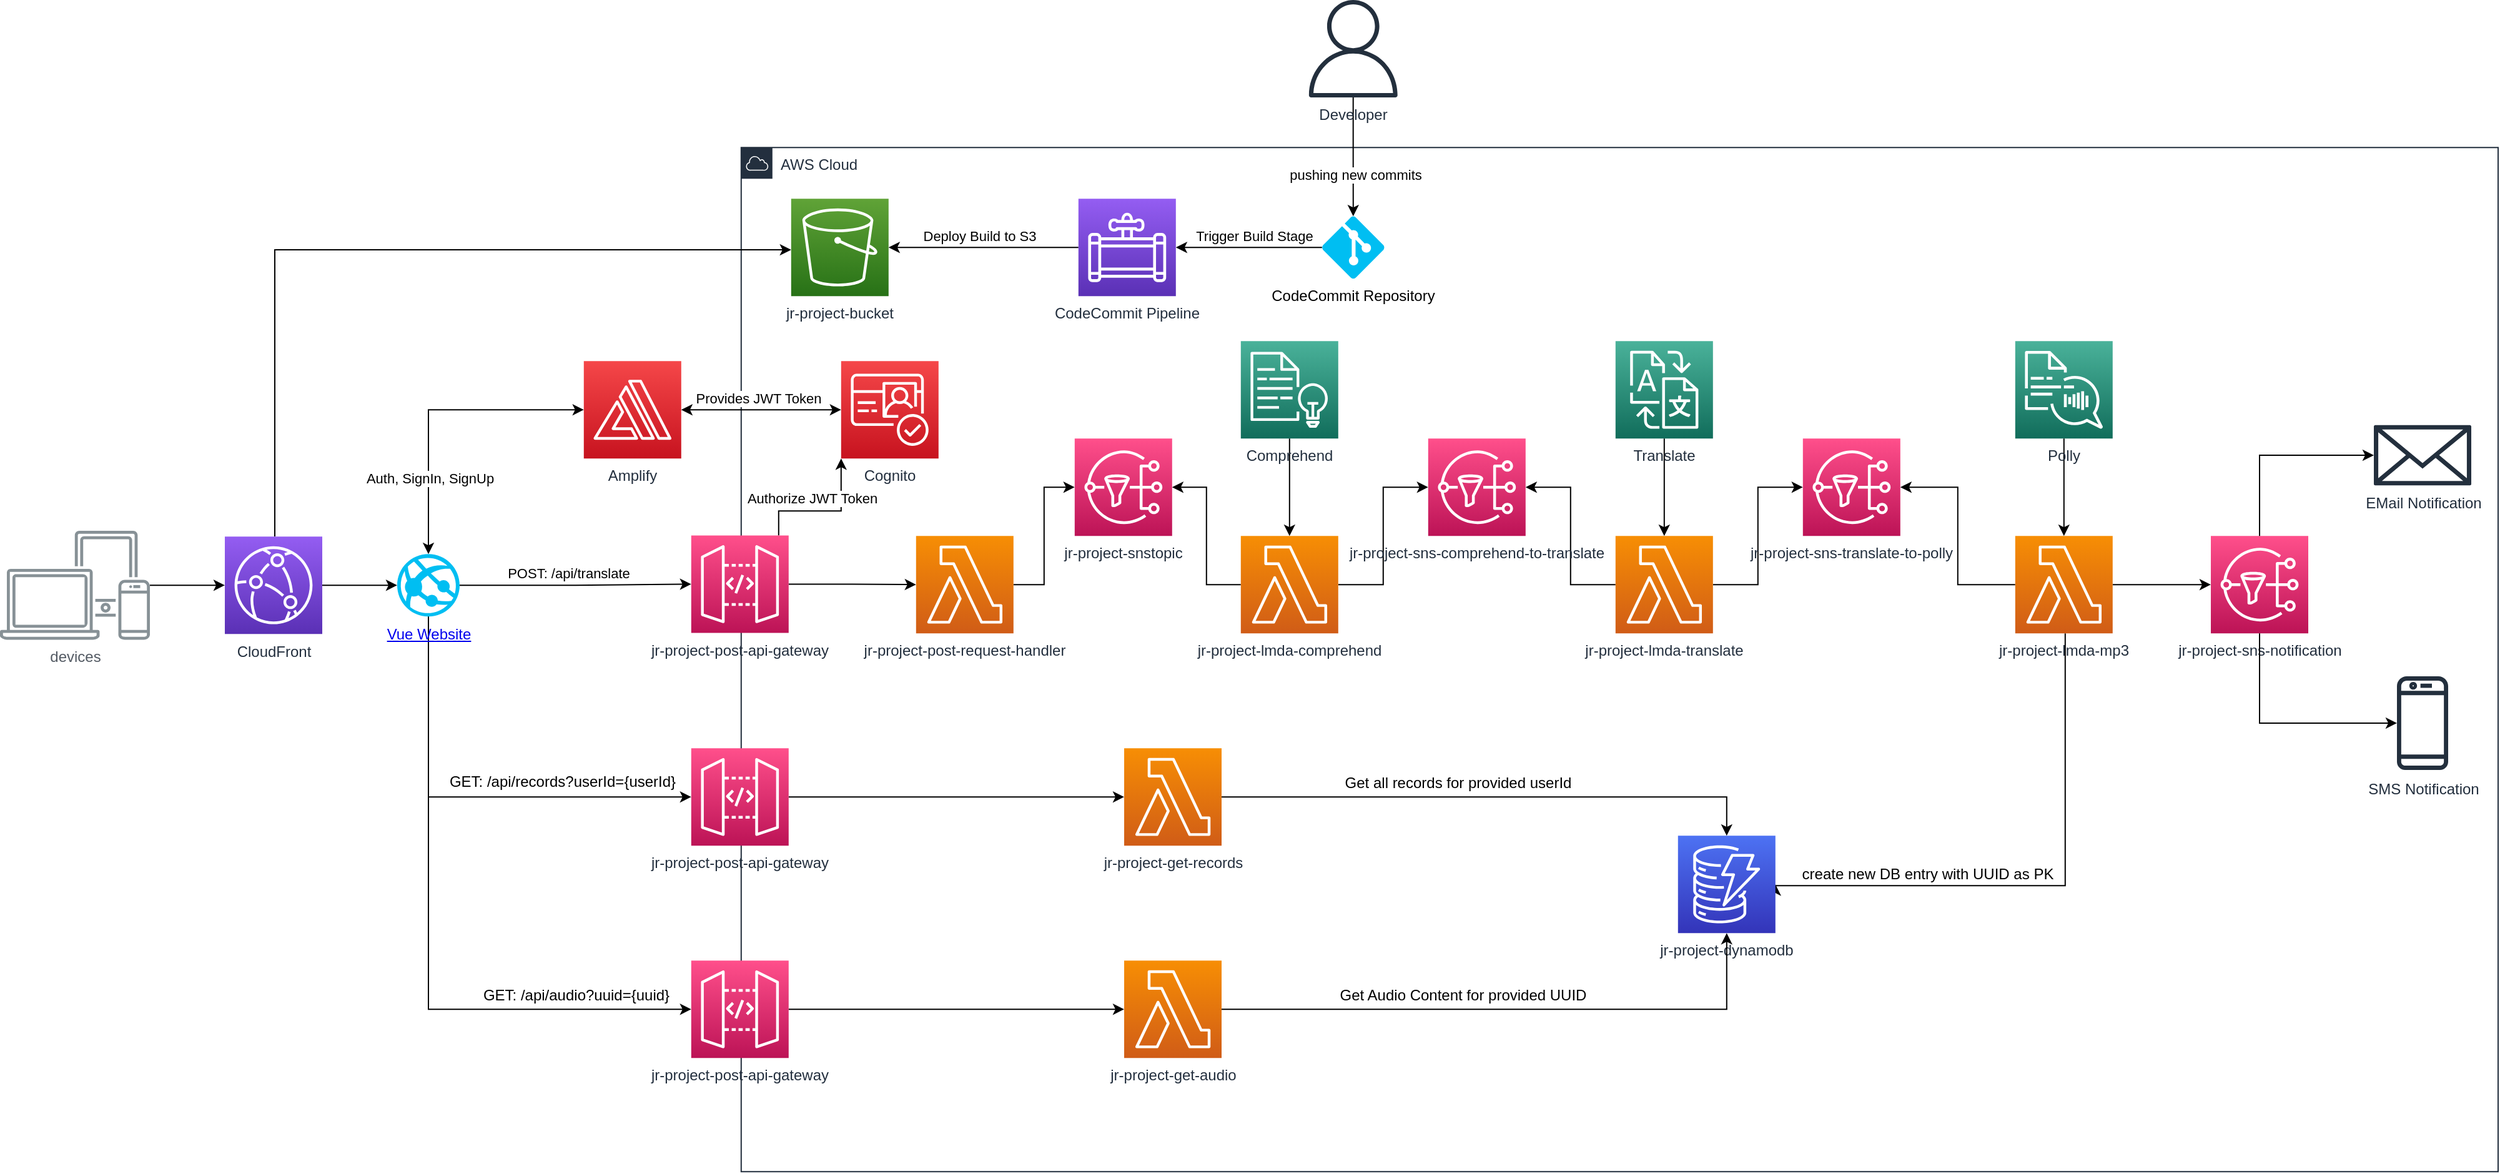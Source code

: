 <mxfile version="20.5.3"><diagram id="UdAuu3Pb5mOq8c-XjTp7" name="Page-1"><mxGraphModel dx="2066" dy="1048" grid="1" gridSize="10" guides="1" tooltips="1" connect="1" arrows="1" fold="1" page="1" pageScale="1" pageWidth="1169" pageHeight="1654" math="0" shadow="0"><root><mxCell id="0"/><mxCell id="1" parent="0"/><mxCell id="KyVEOi-CxRcdTxVNI0Lf-21" style="edgeStyle=orthogonalEdgeStyle;rounded=0;orthogonalLoop=1;jettySize=auto;html=1;" edge="1" parent="1" source="KyVEOi-CxRcdTxVNI0Lf-3" target="KyVEOi-CxRcdTxVNI0Lf-13"><mxGeometry relative="1" as="geometry"/></mxCell><mxCell id="KyVEOi-CxRcdTxVNI0Lf-3" value="devices" style="sketch=0;outlineConnect=0;gradientColor=none;fontColor=#545B64;strokeColor=none;fillColor=#879196;dashed=0;verticalLabelPosition=bottom;verticalAlign=top;align=center;html=1;fontSize=12;fontStyle=0;aspect=fixed;shape=mxgraph.aws4.illustration_devices;pointerEvents=1" vertex="1" parent="1"><mxGeometry x="30" y="434.8" width="120" height="87.6" as="geometry"/></mxCell><mxCell id="KyVEOi-CxRcdTxVNI0Lf-4" value="AWS Cloud" style="points=[[0,0],[0.25,0],[0.5,0],[0.75,0],[1,0],[1,0.25],[1,0.5],[1,0.75],[1,1],[0.75,1],[0.5,1],[0.25,1],[0,1],[0,0.75],[0,0.5],[0,0.25]];outlineConnect=0;gradientColor=none;html=1;whiteSpace=wrap;fontSize=12;fontStyle=0;container=1;pointerEvents=0;collapsible=0;recursiveResize=0;shape=mxgraph.aws4.group;grIcon=mxgraph.aws4.group_aws_cloud;strokeColor=#232F3E;fillColor=none;verticalAlign=top;align=left;spacingLeft=30;fontColor=#232F3E;dashed=0;" vertex="1" parent="1"><mxGeometry x="623.4" y="128.1" width="1406.6" height="820" as="geometry"/></mxCell><mxCell id="KyVEOi-CxRcdTxVNI0Lf-17" value="jr-project-bucket" style="sketch=0;points=[[0,0,0],[0.25,0,0],[0.5,0,0],[0.75,0,0],[1,0,0],[0,1,0],[0.25,1,0],[0.5,1,0],[0.75,1,0],[1,1,0],[0,0.25,0],[0,0.5,0],[0,0.75,0],[1,0.25,0],[1,0.5,0],[1,0.75,0]];outlineConnect=0;fontColor=#232F3E;gradientColor=#60A337;gradientDirection=north;fillColor=#277116;strokeColor=#ffffff;dashed=0;verticalLabelPosition=bottom;verticalAlign=top;align=center;html=1;fontSize=12;fontStyle=0;aspect=fixed;shape=mxgraph.aws4.resourceIcon;resIcon=mxgraph.aws4.s3;" vertex="1" parent="KyVEOi-CxRcdTxVNI0Lf-4"><mxGeometry x="40" y="41" width="78" height="78" as="geometry"/></mxCell><mxCell id="KyVEOi-CxRcdTxVNI0Lf-24" style="edgeStyle=orthogonalEdgeStyle;rounded=0;orthogonalLoop=1;jettySize=auto;html=1;" edge="1" parent="KyVEOi-CxRcdTxVNI0Lf-4" source="KyVEOi-CxRcdTxVNI0Lf-16" target="KyVEOi-CxRcdTxVNI0Lf-15"><mxGeometry relative="1" as="geometry"/></mxCell><mxCell id="KyVEOi-CxRcdTxVNI0Lf-40" value="Trigger Build Stage" style="edgeLabel;html=1;align=center;verticalAlign=middle;resizable=0;points=[];" vertex="1" connectable="0" parent="KyVEOi-CxRcdTxVNI0Lf-24"><mxGeometry x="0.111" relative="1" as="geometry"><mxPoint x="10" y="-9" as="offset"/></mxGeometry></mxCell><mxCell id="KyVEOi-CxRcdTxVNI0Lf-16" value="CodeCommit Repository&lt;br&gt;" style="verticalLabelPosition=bottom;html=1;verticalAlign=top;align=center;strokeColor=none;fillColor=#00BEF2;shape=mxgraph.azure.git_repository;" vertex="1" parent="KyVEOi-CxRcdTxVNI0Lf-4"><mxGeometry x="465" y="55" width="50" height="50" as="geometry"/></mxCell><mxCell id="KyVEOi-CxRcdTxVNI0Lf-26" style="edgeStyle=orthogonalEdgeStyle;rounded=0;orthogonalLoop=1;jettySize=auto;html=1;" edge="1" parent="KyVEOi-CxRcdTxVNI0Lf-4" source="KyVEOi-CxRcdTxVNI0Lf-15" target="KyVEOi-CxRcdTxVNI0Lf-17"><mxGeometry relative="1" as="geometry"/></mxCell><mxCell id="KyVEOi-CxRcdTxVNI0Lf-41" value="Deploy Build to S3" style="edgeLabel;html=1;align=center;verticalAlign=middle;resizable=0;points=[];" vertex="1" connectable="0" parent="KyVEOi-CxRcdTxVNI0Lf-26"><mxGeometry x="0.171" relative="1" as="geometry"><mxPoint x="9" y="-9" as="offset"/></mxGeometry></mxCell><mxCell id="KyVEOi-CxRcdTxVNI0Lf-15" value="CodeCommit Pipeline" style="sketch=0;points=[[0,0,0],[0.25,0,0],[0.5,0,0],[0.75,0,0],[1,0,0],[0,1,0],[0.25,1,0],[0.5,1,0],[0.75,1,0],[1,1,0],[0,0.25,0],[0,0.5,0],[0,0.75,0],[1,0.25,0],[1,0.5,0],[1,0.75,0]];outlineConnect=0;fontColor=#232F3E;gradientColor=#945DF2;gradientDirection=north;fillColor=#5A30B5;strokeColor=#ffffff;dashed=0;verticalLabelPosition=bottom;verticalAlign=top;align=center;html=1;fontSize=12;fontStyle=0;aspect=fixed;shape=mxgraph.aws4.resourceIcon;resIcon=mxgraph.aws4.data_pipeline;" vertex="1" parent="KyVEOi-CxRcdTxVNI0Lf-4"><mxGeometry x="270" y="41" width="78" height="78" as="geometry"/></mxCell><mxCell id="KyVEOi-CxRcdTxVNI0Lf-14" value="Cognito" style="sketch=0;points=[[0,0,0],[0.25,0,0],[0.5,0,0],[0.75,0,0],[1,0,0],[0,1,0],[0.25,1,0],[0.5,1,0],[0.75,1,0],[1,1,0],[0,0.25,0],[0,0.5,0],[0,0.75,0],[1,0.25,0],[1,0.5,0],[1,0.75,0]];outlineConnect=0;fontColor=#232F3E;gradientColor=#F54749;gradientDirection=north;fillColor=#C7131F;strokeColor=#ffffff;dashed=0;verticalLabelPosition=bottom;verticalAlign=top;align=center;html=1;fontSize=12;fontStyle=0;aspect=fixed;shape=mxgraph.aws4.resourceIcon;resIcon=mxgraph.aws4.cognito;" vertex="1" parent="KyVEOi-CxRcdTxVNI0Lf-4"><mxGeometry x="80" y="171" width="78" height="78" as="geometry"/></mxCell><mxCell id="KyVEOi-CxRcdTxVNI0Lf-42" style="edgeStyle=orthogonalEdgeStyle;rounded=0;orthogonalLoop=1;jettySize=auto;html=1;entryX=0;entryY=0.5;entryDx=0;entryDy=0;entryPerimeter=0;strokeColor=default;fontFamily=Helvetica;fontSize=12;startArrow=none;startFill=0;" edge="1" parent="KyVEOi-CxRcdTxVNI0Lf-4" source="KyVEOi-CxRcdTxVNI0Lf-7" target="KyVEOi-CxRcdTxVNI0Lf-6"><mxGeometry relative="1" as="geometry"/></mxCell><mxCell id="KyVEOi-CxRcdTxVNI0Lf-7" value="jr-project-post-request-handler" style="sketch=0;points=[[0,0,0],[0.25,0,0],[0.5,0,0],[0.75,0,0],[1,0,0],[0,1,0],[0.25,1,0],[0.5,1,0],[0.75,1,0],[1,1,0],[0,0.25,0],[0,0.5,0],[0,0.75,0],[1,0.25,0],[1,0.5,0],[1,0.75,0]];outlineConnect=0;fontColor=#232F3E;gradientColor=#F78E04;gradientDirection=north;fillColor=#D05C17;strokeColor=#ffffff;dashed=0;verticalLabelPosition=bottom;verticalAlign=top;align=center;html=1;fontSize=12;fontStyle=0;aspect=fixed;shape=mxgraph.aws4.resourceIcon;resIcon=mxgraph.aws4.lambda;" vertex="1" parent="KyVEOi-CxRcdTxVNI0Lf-4"><mxGeometry x="140" y="311" width="78" height="78" as="geometry"/></mxCell><mxCell id="KyVEOi-CxRcdTxVNI0Lf-44" style="edgeStyle=orthogonalEdgeStyle;rounded=0;orthogonalLoop=1;jettySize=auto;html=1;strokeColor=default;fontFamily=Helvetica;fontSize=12;startArrow=classic;startFill=1;endArrow=none;endFill=0;" edge="1" parent="KyVEOi-CxRcdTxVNI0Lf-4" source="KyVEOi-CxRcdTxVNI0Lf-6" target="KyVEOi-CxRcdTxVNI0Lf-43"><mxGeometry relative="1" as="geometry"/></mxCell><mxCell id="KyVEOi-CxRcdTxVNI0Lf-6" value="jr-project-snstopic" style="sketch=0;points=[[0,0,0],[0.25,0,0],[0.5,0,0],[0.75,0,0],[1,0,0],[0,1,0],[0.25,1,0],[0.5,1,0],[0.75,1,0],[1,1,0],[0,0.25,0],[0,0.5,0],[0,0.75,0],[1,0.25,0],[1,0.5,0],[1,0.75,0]];outlineConnect=0;fontColor=#232F3E;gradientColor=#FF4F8B;gradientDirection=north;fillColor=#BC1356;strokeColor=#ffffff;dashed=0;verticalLabelPosition=bottom;verticalAlign=top;align=center;html=1;fontSize=12;fontStyle=0;aspect=fixed;shape=mxgraph.aws4.resourceIcon;resIcon=mxgraph.aws4.sns;" vertex="1" parent="KyVEOi-CxRcdTxVNI0Lf-4"><mxGeometry x="267" y="233" width="78" height="78" as="geometry"/></mxCell><mxCell id="KyVEOi-CxRcdTxVNI0Lf-46" style="edgeStyle=orthogonalEdgeStyle;rounded=0;orthogonalLoop=1;jettySize=auto;html=1;entryX=0;entryY=0.5;entryDx=0;entryDy=0;entryPerimeter=0;strokeColor=default;fontFamily=Helvetica;fontSize=12;startArrow=none;startFill=0;" edge="1" parent="KyVEOi-CxRcdTxVNI0Lf-4" source="KyVEOi-CxRcdTxVNI0Lf-43" target="KyVEOi-CxRcdTxVNI0Lf-45"><mxGeometry relative="1" as="geometry"/></mxCell><mxCell id="KyVEOi-CxRcdTxVNI0Lf-43" value="jr-project-lmda-comprehend" style="sketch=0;points=[[0,0,0],[0.25,0,0],[0.5,0,0],[0.75,0,0],[1,0,0],[0,1,0],[0.25,1,0],[0.5,1,0],[0.75,1,0],[1,1,0],[0,0.25,0],[0,0.5,0],[0,0.75,0],[1,0.25,0],[1,0.5,0],[1,0.75,0]];outlineConnect=0;fontColor=#232F3E;gradientColor=#F78E04;gradientDirection=north;fillColor=#D05C17;strokeColor=#ffffff;dashed=0;verticalLabelPosition=bottom;verticalAlign=top;align=center;html=1;fontSize=12;fontStyle=0;aspect=fixed;shape=mxgraph.aws4.resourceIcon;resIcon=mxgraph.aws4.lambda;" vertex="1" parent="KyVEOi-CxRcdTxVNI0Lf-4"><mxGeometry x="400" y="311" width="78" height="78" as="geometry"/></mxCell><mxCell id="KyVEOi-CxRcdTxVNI0Lf-48" style="edgeStyle=orthogonalEdgeStyle;rounded=0;orthogonalLoop=1;jettySize=auto;html=1;entryX=0;entryY=0.5;entryDx=0;entryDy=0;entryPerimeter=0;strokeColor=default;fontFamily=Helvetica;fontSize=12;startArrow=classic;startFill=1;endArrow=none;endFill=0;" edge="1" parent="KyVEOi-CxRcdTxVNI0Lf-4" source="KyVEOi-CxRcdTxVNI0Lf-45" target="KyVEOi-CxRcdTxVNI0Lf-47"><mxGeometry relative="1" as="geometry"/></mxCell><mxCell id="KyVEOi-CxRcdTxVNI0Lf-45" value="jr-project-sns-comprehend-to-translate" style="sketch=0;points=[[0,0,0],[0.25,0,0],[0.5,0,0],[0.75,0,0],[1,0,0],[0,1,0],[0.25,1,0],[0.5,1,0],[0.75,1,0],[1,1,0],[0,0.25,0],[0,0.5,0],[0,0.75,0],[1,0.25,0],[1,0.5,0],[1,0.75,0]];outlineConnect=0;fontColor=#232F3E;gradientColor=#FF4F8B;gradientDirection=north;fillColor=#BC1356;strokeColor=#ffffff;dashed=0;verticalLabelPosition=bottom;verticalAlign=top;align=center;html=1;fontSize=12;fontStyle=0;aspect=fixed;shape=mxgraph.aws4.resourceIcon;resIcon=mxgraph.aws4.sns;" vertex="1" parent="KyVEOi-CxRcdTxVNI0Lf-4"><mxGeometry x="550" y="233" width="78" height="78" as="geometry"/></mxCell><mxCell id="KyVEOi-CxRcdTxVNI0Lf-50" style="edgeStyle=orthogonalEdgeStyle;rounded=0;orthogonalLoop=1;jettySize=auto;html=1;strokeColor=default;fontFamily=Helvetica;fontSize=12;startArrow=none;startFill=0;" edge="1" parent="KyVEOi-CxRcdTxVNI0Lf-4" source="KyVEOi-CxRcdTxVNI0Lf-47" target="KyVEOi-CxRcdTxVNI0Lf-49"><mxGeometry relative="1" as="geometry"/></mxCell><mxCell id="KyVEOi-CxRcdTxVNI0Lf-47" value="jr-project-lmda-translate" style="sketch=0;points=[[0,0,0],[0.25,0,0],[0.5,0,0],[0.75,0,0],[1,0,0],[0,1,0],[0.25,1,0],[0.5,1,0],[0.75,1,0],[1,1,0],[0,0.25,0],[0,0.5,0],[0,0.75,0],[1,0.25,0],[1,0.5,0],[1,0.75,0]];outlineConnect=0;fontColor=#232F3E;gradientColor=#F78E04;gradientDirection=north;fillColor=#D05C17;strokeColor=#ffffff;dashed=0;verticalLabelPosition=bottom;verticalAlign=top;align=center;html=1;fontSize=12;fontStyle=0;aspect=fixed;shape=mxgraph.aws4.resourceIcon;resIcon=mxgraph.aws4.lambda;" vertex="1" parent="KyVEOi-CxRcdTxVNI0Lf-4"><mxGeometry x="700" y="311" width="78" height="78" as="geometry"/></mxCell><mxCell id="KyVEOi-CxRcdTxVNI0Lf-53" style="edgeStyle=orthogonalEdgeStyle;rounded=0;orthogonalLoop=1;jettySize=auto;html=1;entryX=0;entryY=0.5;entryDx=0;entryDy=0;entryPerimeter=0;strokeColor=default;fontFamily=Helvetica;fontSize=12;startArrow=classic;startFill=1;endArrow=none;endFill=0;" edge="1" parent="KyVEOi-CxRcdTxVNI0Lf-4" source="KyVEOi-CxRcdTxVNI0Lf-49" target="KyVEOi-CxRcdTxVNI0Lf-52"><mxGeometry relative="1" as="geometry"/></mxCell><mxCell id="KyVEOi-CxRcdTxVNI0Lf-49" value="jr-project-sns-translate-to-polly" style="sketch=0;points=[[0,0,0],[0.25,0,0],[0.5,0,0],[0.75,0,0],[1,0,0],[0,1,0],[0.25,1,0],[0.5,1,0],[0.75,1,0],[1,1,0],[0,0.25,0],[0,0.5,0],[0,0.75,0],[1,0.25,0],[1,0.5,0],[1,0.75,0]];outlineConnect=0;fontColor=#232F3E;gradientColor=#FF4F8B;gradientDirection=north;fillColor=#BC1356;strokeColor=#ffffff;dashed=0;verticalLabelPosition=bottom;verticalAlign=top;align=center;html=1;fontSize=12;fontStyle=0;aspect=fixed;shape=mxgraph.aws4.resourceIcon;resIcon=mxgraph.aws4.sns;" vertex="1" parent="KyVEOi-CxRcdTxVNI0Lf-4"><mxGeometry x="850" y="233" width="78" height="78" as="geometry"/></mxCell><mxCell id="KyVEOi-CxRcdTxVNI0Lf-57" style="edgeStyle=orthogonalEdgeStyle;rounded=0;orthogonalLoop=1;jettySize=auto;html=1;entryX=1;entryY=0.5;entryDx=0;entryDy=0;entryPerimeter=0;strokeColor=default;fontFamily=Helvetica;fontSize=12;startArrow=none;startFill=0;" edge="1" parent="KyVEOi-CxRcdTxVNI0Lf-4" source="KyVEOi-CxRcdTxVNI0Lf-52" target="KyVEOi-CxRcdTxVNI0Lf-8"><mxGeometry relative="1" as="geometry"><Array as="points"><mxPoint x="1060" y="591"/></Array></mxGeometry></mxCell><mxCell id="KyVEOi-CxRcdTxVNI0Lf-58" value="create new DB entry with UUID as PK" style="edgeLabel;html=1;align=center;verticalAlign=middle;resizable=0;points=[];fontSize=12;fontFamily=Helvetica;" vertex="1" connectable="0" parent="KyVEOi-CxRcdTxVNI0Lf-57"><mxGeometry x="0.36" y="-1" relative="1" as="geometry"><mxPoint x="-17" y="-8" as="offset"/></mxGeometry></mxCell><mxCell id="KyVEOi-CxRcdTxVNI0Lf-123" style="edgeStyle=orthogonalEdgeStyle;rounded=0;orthogonalLoop=1;jettySize=auto;html=1;strokeColor=default;fontFamily=Helvetica;fontSize=12;startArrow=none;startFill=0;endArrow=classic;endFill=1;" edge="1" parent="KyVEOi-CxRcdTxVNI0Lf-4" source="KyVEOi-CxRcdTxVNI0Lf-52" target="KyVEOi-CxRcdTxVNI0Lf-118"><mxGeometry relative="1" as="geometry"/></mxCell><mxCell id="KyVEOi-CxRcdTxVNI0Lf-52" value="jr-project-lmda-mp3" style="sketch=0;points=[[0,0,0],[0.25,0,0],[0.5,0,0],[0.75,0,0],[1,0,0],[0,1,0],[0.25,1,0],[0.5,1,0],[0.75,1,0],[1,1,0],[0,0.25,0],[0,0.5,0],[0,0.75,0],[1,0.25,0],[1,0.5,0],[1,0.75,0]];outlineConnect=0;fontColor=#232F3E;gradientColor=#F78E04;gradientDirection=north;fillColor=#D05C17;strokeColor=#ffffff;dashed=0;verticalLabelPosition=bottom;verticalAlign=top;align=center;html=1;fontSize=12;fontStyle=0;aspect=fixed;shape=mxgraph.aws4.resourceIcon;resIcon=mxgraph.aws4.lambda;" vertex="1" parent="KyVEOi-CxRcdTxVNI0Lf-4"><mxGeometry x="1020" y="311" width="78" height="78" as="geometry"/></mxCell><mxCell id="KyVEOi-CxRcdTxVNI0Lf-8" value="jr-project-dynamodb" style="sketch=0;points=[[0,0,0],[0.25,0,0],[0.5,0,0],[0.75,0,0],[1,0,0],[0,1,0],[0.25,1,0],[0.5,1,0],[0.75,1,0],[1,1,0],[0,0.25,0],[0,0.5,0],[0,0.75,0],[1,0.25,0],[1,0.5,0],[1,0.75,0]];outlineConnect=0;fontColor=#232F3E;gradientColor=#4D72F3;gradientDirection=north;fillColor=#3334B9;strokeColor=#ffffff;dashed=0;verticalLabelPosition=bottom;verticalAlign=top;align=center;html=1;fontSize=12;fontStyle=0;aspect=fixed;shape=mxgraph.aws4.resourceIcon;resIcon=mxgraph.aws4.dynamodb;" vertex="1" parent="KyVEOi-CxRcdTxVNI0Lf-4"><mxGeometry x="750" y="551" width="78" height="78" as="geometry"/></mxCell><mxCell id="KyVEOi-CxRcdTxVNI0Lf-56" style="edgeStyle=orthogonalEdgeStyle;rounded=0;orthogonalLoop=1;jettySize=auto;html=1;strokeColor=default;fontFamily=Helvetica;fontSize=12;startArrow=none;startFill=0;" edge="1" parent="KyVEOi-CxRcdTxVNI0Lf-4" source="KyVEOi-CxRcdTxVNI0Lf-11" target="KyVEOi-CxRcdTxVNI0Lf-52"><mxGeometry relative="1" as="geometry"/></mxCell><mxCell id="KyVEOi-CxRcdTxVNI0Lf-11" value="Polly" style="sketch=0;points=[[0,0,0],[0.25,0,0],[0.5,0,0],[0.75,0,0],[1,0,0],[0,1,0],[0.25,1,0],[0.5,1,0],[0.75,1,0],[1,1,0],[0,0.25,0],[0,0.5,0],[0,0.75,0],[1,0.25,0],[1,0.5,0],[1,0.75,0]];outlineConnect=0;fontColor=#232F3E;gradientColor=#4AB29A;gradientDirection=north;fillColor=#116D5B;strokeColor=#ffffff;dashed=0;verticalLabelPosition=bottom;verticalAlign=top;align=center;html=1;fontSize=12;fontStyle=0;aspect=fixed;shape=mxgraph.aws4.resourceIcon;resIcon=mxgraph.aws4.polly;" vertex="1" parent="KyVEOi-CxRcdTxVNI0Lf-4"><mxGeometry x="1020" y="155" width="78" height="78" as="geometry"/></mxCell><mxCell id="KyVEOi-CxRcdTxVNI0Lf-55" style="edgeStyle=orthogonalEdgeStyle;rounded=0;orthogonalLoop=1;jettySize=auto;html=1;strokeColor=default;fontFamily=Helvetica;fontSize=12;startArrow=none;startFill=0;" edge="1" parent="KyVEOi-CxRcdTxVNI0Lf-4" source="KyVEOi-CxRcdTxVNI0Lf-12" target="KyVEOi-CxRcdTxVNI0Lf-47"><mxGeometry relative="1" as="geometry"/></mxCell><mxCell id="KyVEOi-CxRcdTxVNI0Lf-12" value="Translate" style="sketch=0;points=[[0,0,0],[0.25,0,0],[0.5,0,0],[0.75,0,0],[1,0,0],[0,1,0],[0.25,1,0],[0.5,1,0],[0.75,1,0],[1,1,0],[0,0.25,0],[0,0.5,0],[0,0.75,0],[1,0.25,0],[1,0.5,0],[1,0.75,0]];outlineConnect=0;fontColor=#232F3E;gradientColor=#4AB29A;gradientDirection=north;fillColor=#116D5B;strokeColor=#ffffff;dashed=0;verticalLabelPosition=bottom;verticalAlign=top;align=center;html=1;fontSize=12;fontStyle=0;aspect=fixed;shape=mxgraph.aws4.resourceIcon;resIcon=mxgraph.aws4.translate;" vertex="1" parent="KyVEOi-CxRcdTxVNI0Lf-4"><mxGeometry x="700" y="155" width="78" height="78" as="geometry"/></mxCell><mxCell id="KyVEOi-CxRcdTxVNI0Lf-54" style="edgeStyle=orthogonalEdgeStyle;rounded=0;orthogonalLoop=1;jettySize=auto;html=1;strokeColor=default;fontFamily=Helvetica;fontSize=12;startArrow=none;startFill=0;" edge="1" parent="KyVEOi-CxRcdTxVNI0Lf-4" source="KyVEOi-CxRcdTxVNI0Lf-10" target="KyVEOi-CxRcdTxVNI0Lf-43"><mxGeometry relative="1" as="geometry"/></mxCell><mxCell id="KyVEOi-CxRcdTxVNI0Lf-10" value="Comprehend" style="sketch=0;points=[[0,0,0],[0.25,0,0],[0.5,0,0],[0.75,0,0],[1,0,0],[0,1,0],[0.25,1,0],[0.5,1,0],[0.75,1,0],[1,1,0],[0,0.25,0],[0,0.5,0],[0,0.75,0],[1,0.25,0],[1,0.5,0],[1,0.75,0]];outlineConnect=0;fontColor=#232F3E;gradientColor=#4AB29A;gradientDirection=north;fillColor=#116D5B;strokeColor=#ffffff;dashed=0;verticalLabelPosition=bottom;verticalAlign=top;align=center;html=1;fontSize=12;fontStyle=0;aspect=fixed;shape=mxgraph.aws4.resourceIcon;resIcon=mxgraph.aws4.comprehend;" vertex="1" parent="KyVEOi-CxRcdTxVNI0Lf-4"><mxGeometry x="400" y="155" width="78" height="78" as="geometry"/></mxCell><mxCell id="KyVEOi-CxRcdTxVNI0Lf-116" style="edgeStyle=orthogonalEdgeStyle;rounded=0;orthogonalLoop=1;jettySize=auto;html=1;entryX=0;entryY=0.5;entryDx=0;entryDy=0;entryPerimeter=0;strokeColor=default;fontFamily=Helvetica;fontSize=12;startArrow=none;startFill=0;" edge="1" parent="KyVEOi-CxRcdTxVNI0Lf-4" source="KyVEOi-CxRcdTxVNI0Lf-59" target="KyVEOi-CxRcdTxVNI0Lf-110"><mxGeometry relative="1" as="geometry"/></mxCell><mxCell id="KyVEOi-CxRcdTxVNI0Lf-59" value="jr-project-post-api-gateway" style="sketch=0;points=[[0,0,0],[0.25,0,0],[0.5,0,0],[0.75,0,0],[1,0,0],[0,1,0],[0.25,1,0],[0.5,1,0],[0.75,1,0],[1,1,0],[0,0.25,0],[0,0.5,0],[0,0.75,0],[1,0.25,0],[1,0.5,0],[1,0.75,0]];outlineConnect=0;fontColor=#232F3E;gradientColor=#FF4F8B;gradientDirection=north;fillColor=#BC1356;strokeColor=#ffffff;dashed=0;verticalLabelPosition=bottom;verticalAlign=top;align=center;html=1;fontSize=12;fontStyle=0;aspect=fixed;shape=mxgraph.aws4.resourceIcon;resIcon=mxgraph.aws4.api_gateway;" vertex="1" parent="KyVEOi-CxRcdTxVNI0Lf-4"><mxGeometry x="-40" y="481" width="78" height="78" as="geometry"/></mxCell><mxCell id="KyVEOi-CxRcdTxVNI0Lf-117" style="edgeStyle=orthogonalEdgeStyle;rounded=0;orthogonalLoop=1;jettySize=auto;html=1;entryX=0;entryY=0.5;entryDx=0;entryDy=0;entryPerimeter=0;strokeColor=default;fontFamily=Helvetica;fontSize=12;startArrow=none;startFill=0;" edge="1" parent="KyVEOi-CxRcdTxVNI0Lf-4" source="KyVEOi-CxRcdTxVNI0Lf-61" target="KyVEOi-CxRcdTxVNI0Lf-111"><mxGeometry relative="1" as="geometry"/></mxCell><mxCell id="KyVEOi-CxRcdTxVNI0Lf-61" value="jr-project-post-api-gateway" style="sketch=0;points=[[0,0,0],[0.25,0,0],[0.5,0,0],[0.75,0,0],[1,0,0],[0,1,0],[0.25,1,0],[0.5,1,0],[0.75,1,0],[1,1,0],[0,0.25,0],[0,0.5,0],[0,0.75,0],[1,0.25,0],[1,0.5,0],[1,0.75,0]];outlineConnect=0;fontColor=#232F3E;gradientColor=#FF4F8B;gradientDirection=north;fillColor=#BC1356;strokeColor=#ffffff;dashed=0;verticalLabelPosition=bottom;verticalAlign=top;align=center;html=1;fontSize=12;fontStyle=0;aspect=fixed;shape=mxgraph.aws4.resourceIcon;resIcon=mxgraph.aws4.api_gateway;" vertex="1" parent="KyVEOi-CxRcdTxVNI0Lf-4"><mxGeometry x="-40" y="651" width="78" height="78" as="geometry"/></mxCell><mxCell id="KyVEOi-CxRcdTxVNI0Lf-112" style="edgeStyle=orthogonalEdgeStyle;rounded=0;orthogonalLoop=1;jettySize=auto;html=1;entryX=0.5;entryY=0;entryDx=0;entryDy=0;entryPerimeter=0;strokeColor=default;fontFamily=Helvetica;fontSize=12;startArrow=none;startFill=0;" edge="1" parent="KyVEOi-CxRcdTxVNI0Lf-4" source="KyVEOi-CxRcdTxVNI0Lf-110" target="KyVEOi-CxRcdTxVNI0Lf-8"><mxGeometry relative="1" as="geometry"/></mxCell><mxCell id="KyVEOi-CxRcdTxVNI0Lf-114" value="Get all records for provided userId" style="edgeLabel;html=1;align=center;verticalAlign=middle;resizable=0;points=[];fontSize=12;fontFamily=Helvetica;" vertex="1" connectable="0" parent="KyVEOi-CxRcdTxVNI0Lf-112"><mxGeometry x="-0.118" y="2" relative="1" as="geometry"><mxPoint x="-3" y="-9" as="offset"/></mxGeometry></mxCell><mxCell id="KyVEOi-CxRcdTxVNI0Lf-110" value="jr-project-get-records" style="sketch=0;points=[[0,0,0],[0.25,0,0],[0.5,0,0],[0.75,0,0],[1,0,0],[0,1,0],[0.25,1,0],[0.5,1,0],[0.75,1,0],[1,1,0],[0,0.25,0],[0,0.5,0],[0,0.75,0],[1,0.25,0],[1,0.5,0],[1,0.75,0]];outlineConnect=0;fontColor=#232F3E;gradientColor=#F78E04;gradientDirection=north;fillColor=#D05C17;strokeColor=#ffffff;dashed=0;verticalLabelPosition=bottom;verticalAlign=top;align=center;html=1;fontSize=12;fontStyle=0;aspect=fixed;shape=mxgraph.aws4.resourceIcon;resIcon=mxgraph.aws4.lambda;" vertex="1" parent="KyVEOi-CxRcdTxVNI0Lf-4"><mxGeometry x="306.6" y="481" width="78" height="78" as="geometry"/></mxCell><mxCell id="KyVEOi-CxRcdTxVNI0Lf-113" style="edgeStyle=orthogonalEdgeStyle;rounded=0;orthogonalLoop=1;jettySize=auto;html=1;entryX=0.5;entryY=1;entryDx=0;entryDy=0;entryPerimeter=0;strokeColor=default;fontFamily=Helvetica;fontSize=12;startArrow=none;startFill=0;" edge="1" parent="KyVEOi-CxRcdTxVNI0Lf-4" source="KyVEOi-CxRcdTxVNI0Lf-111" target="KyVEOi-CxRcdTxVNI0Lf-8"><mxGeometry relative="1" as="geometry"/></mxCell><mxCell id="KyVEOi-CxRcdTxVNI0Lf-115" value="Get Audio Content for provided UUID" style="edgeLabel;html=1;align=center;verticalAlign=middle;resizable=0;points=[];fontSize=12;fontFamily=Helvetica;" vertex="1" connectable="0" parent="KyVEOi-CxRcdTxVNI0Lf-113"><mxGeometry x="-0.158" y="3" relative="1" as="geometry"><mxPoint x="-3" y="-8" as="offset"/></mxGeometry></mxCell><mxCell id="KyVEOi-CxRcdTxVNI0Lf-111" value="jr-project-get-audio" style="sketch=0;points=[[0,0,0],[0.25,0,0],[0.5,0,0],[0.75,0,0],[1,0,0],[0,1,0],[0.25,1,0],[0.5,1,0],[0.75,1,0],[1,1,0],[0,0.25,0],[0,0.5,0],[0,0.75,0],[1,0.25,0],[1,0.5,0],[1,0.75,0]];outlineConnect=0;fontColor=#232F3E;gradientColor=#F78E04;gradientDirection=north;fillColor=#D05C17;strokeColor=#ffffff;dashed=0;verticalLabelPosition=bottom;verticalAlign=top;align=center;html=1;fontSize=12;fontStyle=0;aspect=fixed;shape=mxgraph.aws4.resourceIcon;resIcon=mxgraph.aws4.lambda;" vertex="1" parent="KyVEOi-CxRcdTxVNI0Lf-4"><mxGeometry x="306.6" y="651" width="78" height="78" as="geometry"/></mxCell><mxCell id="KyVEOi-CxRcdTxVNI0Lf-118" value="jr-project-sns-notification" style="sketch=0;points=[[0,0,0],[0.25,0,0],[0.5,0,0],[0.75,0,0],[1,0,0],[0,1,0],[0.25,1,0],[0.5,1,0],[0.75,1,0],[1,1,0],[0,0.25,0],[0,0.5,0],[0,0.75,0],[1,0.25,0],[1,0.5,0],[1,0.75,0]];outlineConnect=0;fontColor=#232F3E;gradientColor=#FF4F8B;gradientDirection=north;fillColor=#BC1356;strokeColor=#ffffff;dashed=0;verticalLabelPosition=bottom;verticalAlign=top;align=center;html=1;fontSize=12;fontStyle=0;aspect=fixed;shape=mxgraph.aws4.resourceIcon;resIcon=mxgraph.aws4.sns;" vertex="1" parent="KyVEOi-CxRcdTxVNI0Lf-4"><mxGeometry x="1176.6" y="311" width="78" height="78" as="geometry"/></mxCell><mxCell id="KyVEOi-CxRcdTxVNI0Lf-122" style="edgeStyle=orthogonalEdgeStyle;rounded=0;orthogonalLoop=1;jettySize=auto;html=1;entryX=0.5;entryY=0;entryDx=0;entryDy=0;entryPerimeter=0;strokeColor=default;fontFamily=Helvetica;fontSize=12;startArrow=classic;startFill=1;endArrow=none;endFill=0;" edge="1" parent="KyVEOi-CxRcdTxVNI0Lf-4" source="KyVEOi-CxRcdTxVNI0Lf-119" target="KyVEOi-CxRcdTxVNI0Lf-118"><mxGeometry relative="1" as="geometry"/></mxCell><mxCell id="KyVEOi-CxRcdTxVNI0Lf-119" value="EMail Notification" style="sketch=0;outlineConnect=0;fontColor=#232F3E;gradientColor=none;fillColor=#232F3D;strokeColor=none;dashed=0;verticalLabelPosition=bottom;verticalAlign=top;align=center;html=1;fontSize=12;fontStyle=0;aspect=fixed;pointerEvents=1;shape=mxgraph.aws4.email_2;fontFamily=Helvetica;" vertex="1" parent="KyVEOi-CxRcdTxVNI0Lf-4"><mxGeometry x="1307.1" y="221.9" width="78" height="49" as="geometry"/></mxCell><mxCell id="KyVEOi-CxRcdTxVNI0Lf-121" style="edgeStyle=orthogonalEdgeStyle;rounded=0;orthogonalLoop=1;jettySize=auto;html=1;entryX=0.5;entryY=1;entryDx=0;entryDy=0;entryPerimeter=0;strokeColor=default;fontFamily=Helvetica;fontSize=12;startArrow=classic;startFill=1;endArrow=none;endFill=0;" edge="1" parent="KyVEOi-CxRcdTxVNI0Lf-4" source="KyVEOi-CxRcdTxVNI0Lf-120" target="KyVEOi-CxRcdTxVNI0Lf-118"><mxGeometry relative="1" as="geometry"/></mxCell><mxCell id="KyVEOi-CxRcdTxVNI0Lf-120" value="SMS Notification" style="sketch=0;outlineConnect=0;fontColor=#232F3E;gradientColor=none;fillColor=#232F3D;strokeColor=none;dashed=0;verticalLabelPosition=bottom;verticalAlign=top;align=center;html=1;fontSize=12;fontStyle=0;aspect=fixed;pointerEvents=1;shape=mxgraph.aws4.mobile_client;fontFamily=Helvetica;" vertex="1" parent="KyVEOi-CxRcdTxVNI0Lf-4"><mxGeometry x="1325.6" y="421.9" width="41" height="78" as="geometry"/></mxCell><mxCell id="KyVEOi-CxRcdTxVNI0Lf-35" style="edgeStyle=orthogonalEdgeStyle;rounded=0;orthogonalLoop=1;jettySize=auto;html=1;entryX=0;entryY=1;entryDx=0;entryDy=0;entryPerimeter=0;strokeColor=default;startArrow=none;startFill=0;" edge="1" parent="1" source="KyVEOi-CxRcdTxVNI0Lf-5" target="KyVEOi-CxRcdTxVNI0Lf-14"><mxGeometry relative="1" as="geometry"><Array as="points"><mxPoint x="653.4" y="419.1"/><mxPoint x="703.4" y="419.1"/></Array></mxGeometry></mxCell><mxCell id="KyVEOi-CxRcdTxVNI0Lf-36" value="Authorize JWT Token" style="edgeLabel;html=1;align=center;verticalAlign=middle;resizable=0;points=[];" vertex="1" connectable="0" parent="KyVEOi-CxRcdTxVNI0Lf-35"><mxGeometry x="-0.18" y="-2" relative="1" as="geometry"><mxPoint y="-12" as="offset"/></mxGeometry></mxCell><mxCell id="KyVEOi-CxRcdTxVNI0Lf-38" style="edgeStyle=orthogonalEdgeStyle;rounded=0;orthogonalLoop=1;jettySize=auto;html=1;strokeColor=default;startArrow=none;startFill=0;" edge="1" parent="1" source="KyVEOi-CxRcdTxVNI0Lf-5" target="KyVEOi-CxRcdTxVNI0Lf-7"><mxGeometry relative="1" as="geometry"/></mxCell><mxCell id="KyVEOi-CxRcdTxVNI0Lf-5" value="jr-project-post-api-gateway" style="sketch=0;points=[[0,0,0],[0.25,0,0],[0.5,0,0],[0.75,0,0],[1,0,0],[0,1,0],[0.25,1,0],[0.5,1,0],[0.75,1,0],[1,1,0],[0,0.25,0],[0,0.5,0],[0,0.75,0],[1,0.25,0],[1,0.5,0],[1,0.75,0]];outlineConnect=0;fontColor=#232F3E;gradientColor=#FF4F8B;gradientDirection=north;fillColor=#BC1356;strokeColor=#ffffff;dashed=0;verticalLabelPosition=bottom;verticalAlign=top;align=center;html=1;fontSize=12;fontStyle=0;aspect=fixed;shape=mxgraph.aws4.resourceIcon;resIcon=mxgraph.aws4.api_gateway;" vertex="1" parent="1"><mxGeometry x="583.4" y="438.7" width="78" height="78" as="geometry"/></mxCell><mxCell id="KyVEOi-CxRcdTxVNI0Lf-30" style="edgeStyle=orthogonalEdgeStyle;rounded=0;orthogonalLoop=1;jettySize=auto;html=1;startArrow=classic;startFill=1;exitX=1;exitY=0.5;exitDx=0;exitDy=0;exitPerimeter=0;" edge="1" parent="1" source="KyVEOi-CxRcdTxVNI0Lf-9" target="KyVEOi-CxRcdTxVNI0Lf-14"><mxGeometry relative="1" as="geometry"><mxPoint x="567.4" y="338.1" as="sourcePoint"/></mxGeometry></mxCell><mxCell id="KyVEOi-CxRcdTxVNI0Lf-33" value="Provides JWT Token&lt;br&gt;" style="edgeLabel;html=1;align=center;verticalAlign=middle;resizable=0;points=[];" vertex="1" connectable="0" parent="KyVEOi-CxRcdTxVNI0Lf-30"><mxGeometry x="0.309" y="-3" relative="1" as="geometry"><mxPoint x="-23" y="-12" as="offset"/></mxGeometry></mxCell><mxCell id="KyVEOi-CxRcdTxVNI0Lf-9" value="Amplify" style="sketch=0;points=[[0,0,0],[0.25,0,0],[0.5,0,0],[0.75,0,0],[1,0,0],[0,1,0],[0.25,1,0],[0.5,1,0],[0.75,1,0],[1,1,0],[0,0.25,0],[0,0.5,0],[0,0.75,0],[1,0.25,0],[1,0.5,0],[1,0.75,0]];outlineConnect=0;fontColor=#232F3E;gradientColor=#F54749;gradientDirection=north;fillColor=#C7131F;strokeColor=#ffffff;dashed=0;verticalLabelPosition=bottom;verticalAlign=top;align=center;html=1;fontSize=12;fontStyle=0;aspect=fixed;shape=mxgraph.aws4.resourceIcon;resIcon=mxgraph.aws4.amplify;" vertex="1" parent="1"><mxGeometry x="497.4" y="299.1" width="78" height="78" as="geometry"/></mxCell><mxCell id="KyVEOi-CxRcdTxVNI0Lf-20" style="edgeStyle=orthogonalEdgeStyle;rounded=0;orthogonalLoop=1;jettySize=auto;html=1;" edge="1" parent="1" source="KyVEOi-CxRcdTxVNI0Lf-13" target="KyVEOi-CxRcdTxVNI0Lf-17"><mxGeometry relative="1" as="geometry"><Array as="points"><mxPoint x="250" y="210"/></Array></mxGeometry></mxCell><mxCell id="KyVEOi-CxRcdTxVNI0Lf-22" style="edgeStyle=orthogonalEdgeStyle;rounded=0;orthogonalLoop=1;jettySize=auto;html=1;" edge="1" parent="1" source="KyVEOi-CxRcdTxVNI0Lf-13" target="KyVEOi-CxRcdTxVNI0Lf-19"><mxGeometry relative="1" as="geometry"/></mxCell><mxCell id="KyVEOi-CxRcdTxVNI0Lf-13" value="CloudFront" style="sketch=0;points=[[0,0,0],[0.25,0,0],[0.5,0,0],[0.75,0,0],[1,0,0],[0,1,0],[0.25,1,0],[0.5,1,0],[0.75,1,0],[1,1,0],[0,0.25,0],[0,0.5,0],[0,0.75,0],[1,0.25,0],[1,0.5,0],[1,0.75,0]];outlineConnect=0;fontColor=#232F3E;gradientColor=#945DF2;gradientDirection=north;fillColor=#5A30B5;strokeColor=#ffffff;dashed=0;verticalLabelPosition=bottom;verticalAlign=top;align=center;html=1;fontSize=12;fontStyle=0;aspect=fixed;shape=mxgraph.aws4.resourceIcon;resIcon=mxgraph.aws4.cloudfront;" vertex="1" parent="1"><mxGeometry x="210" y="439.6" width="78" height="78" as="geometry"/></mxCell><mxCell id="KyVEOi-CxRcdTxVNI0Lf-29" style="edgeStyle=orthogonalEdgeStyle;rounded=0;orthogonalLoop=1;jettySize=auto;html=1;entryX=0;entryY=0.5;entryDx=0;entryDy=0;entryPerimeter=0;strokeColor=default;startArrow=classic;startFill=1;" edge="1" parent="1" source="KyVEOi-CxRcdTxVNI0Lf-19" target="KyVEOi-CxRcdTxVNI0Lf-9"><mxGeometry relative="1" as="geometry"><Array as="points"><mxPoint x="373" y="339"/></Array></mxGeometry></mxCell><mxCell id="KyVEOi-CxRcdTxVNI0Lf-31" value="Auth, SignIn, SignUp" style="edgeLabel;html=1;align=center;verticalAlign=middle;resizable=0;points=[];" vertex="1" connectable="0" parent="KyVEOi-CxRcdTxVNI0Lf-29"><mxGeometry x="-0.493" y="-1" relative="1" as="geometry"><mxPoint as="offset"/></mxGeometry></mxCell><mxCell id="KyVEOi-CxRcdTxVNI0Lf-32" style="edgeStyle=orthogonalEdgeStyle;rounded=0;orthogonalLoop=1;jettySize=auto;html=1;entryX=0;entryY=0.5;entryDx=0;entryDy=0;entryPerimeter=0;" edge="1" parent="1" source="KyVEOi-CxRcdTxVNI0Lf-19" target="KyVEOi-CxRcdTxVNI0Lf-5"><mxGeometry relative="1" as="geometry"/></mxCell><mxCell id="KyVEOi-CxRcdTxVNI0Lf-37" value="POST: /api/translate" style="edgeLabel;html=1;align=center;verticalAlign=middle;resizable=0;points=[];" vertex="1" connectable="0" parent="KyVEOi-CxRcdTxVNI0Lf-32"><mxGeometry x="0.098" relative="1" as="geometry"><mxPoint x="-15" y="-9" as="offset"/></mxGeometry></mxCell><mxCell id="KyVEOi-CxRcdTxVNI0Lf-60" style="edgeStyle=orthogonalEdgeStyle;rounded=0;orthogonalLoop=1;jettySize=auto;html=1;entryX=0;entryY=0.5;entryDx=0;entryDy=0;entryPerimeter=0;strokeColor=default;fontFamily=Helvetica;fontSize=12;startArrow=none;startFill=0;" edge="1" parent="1" source="KyVEOi-CxRcdTxVNI0Lf-19" target="KyVEOi-CxRcdTxVNI0Lf-59"><mxGeometry relative="1" as="geometry"><Array as="points"><mxPoint x="373" y="649"/></Array></mxGeometry></mxCell><mxCell id="KyVEOi-CxRcdTxVNI0Lf-63" value="GET: /api/records?userId={userId}" style="edgeLabel;html=1;align=center;verticalAlign=middle;resizable=0;points=[];fontSize=12;fontFamily=Helvetica;" vertex="1" connectable="0" parent="KyVEOi-CxRcdTxVNI0Lf-60"><mxGeometry x="0.432" relative="1" as="geometry"><mxPoint x="-3" y="-12" as="offset"/></mxGeometry></mxCell><mxCell id="KyVEOi-CxRcdTxVNI0Lf-62" style="edgeStyle=orthogonalEdgeStyle;rounded=0;orthogonalLoop=1;jettySize=auto;html=1;entryX=0;entryY=0.5;entryDx=0;entryDy=0;entryPerimeter=0;strokeColor=default;fontFamily=Helvetica;fontSize=12;startArrow=none;startFill=0;" edge="1" parent="1" source="KyVEOi-CxRcdTxVNI0Lf-19" target="KyVEOi-CxRcdTxVNI0Lf-61"><mxGeometry relative="1" as="geometry"><Array as="points"><mxPoint x="373" y="819"/></Array></mxGeometry></mxCell><mxCell id="KyVEOi-CxRcdTxVNI0Lf-108" value="GET: /api/audio?uuid={uuid}" style="edgeLabel;html=1;align=center;verticalAlign=middle;resizable=0;points=[];fontSize=12;fontFamily=Helvetica;" vertex="1" connectable="0" parent="KyVEOi-CxRcdTxVNI0Lf-62"><mxGeometry x="0.351" y="-1" relative="1" as="geometry"><mxPoint x="78" y="-12" as="offset"/></mxGeometry></mxCell><mxCell id="KyVEOi-CxRcdTxVNI0Lf-19" value="&lt;a href=&quot;https://d12rhjf7da4my8.cloudfront.net/&quot;&gt;Vue Website&lt;/a&gt;" style="verticalLabelPosition=bottom;html=1;verticalAlign=top;align=center;strokeColor=none;fillColor=#00BEF2;shape=mxgraph.azure.azure_website;pointerEvents=1;" vertex="1" parent="1"><mxGeometry x="348" y="453.6" width="50" height="50" as="geometry"/></mxCell><mxCell id="KyVEOi-CxRcdTxVNI0Lf-28" style="edgeStyle=orthogonalEdgeStyle;rounded=0;orthogonalLoop=1;jettySize=auto;html=1;entryX=0.5;entryY=0;entryDx=0;entryDy=0;entryPerimeter=0;" edge="1" parent="1" source="KyVEOi-CxRcdTxVNI0Lf-23" target="KyVEOi-CxRcdTxVNI0Lf-16"><mxGeometry relative="1" as="geometry"><mxPoint x="1113.4" y="87.1" as="sourcePoint"/><mxPoint x="1114.4" y="169.1" as="targetPoint"/></mxGeometry></mxCell><mxCell id="KyVEOi-CxRcdTxVNI0Lf-39" value="pushing new commits&lt;br&gt;" style="edgeLabel;html=1;align=center;verticalAlign=middle;resizable=0;points=[];" vertex="1" connectable="0" parent="KyVEOi-CxRcdTxVNI0Lf-28"><mxGeometry x="0.292" y="1" relative="1" as="geometry"><mxPoint as="offset"/></mxGeometry></mxCell><mxCell id="KyVEOi-CxRcdTxVNI0Lf-23" value="Developer" style="sketch=0;outlineConnect=0;fontColor=#232F3E;gradientColor=none;fillColor=#232F3D;strokeColor=none;dashed=0;verticalLabelPosition=bottom;verticalAlign=top;align=center;html=1;fontSize=12;fontStyle=0;aspect=fixed;pointerEvents=1;shape=mxgraph.aws4.user;" vertex="1" parent="1"><mxGeometry x="1074.4" y="10" width="78" height="78" as="geometry"/></mxCell></root></mxGraphModel></diagram></mxfile>